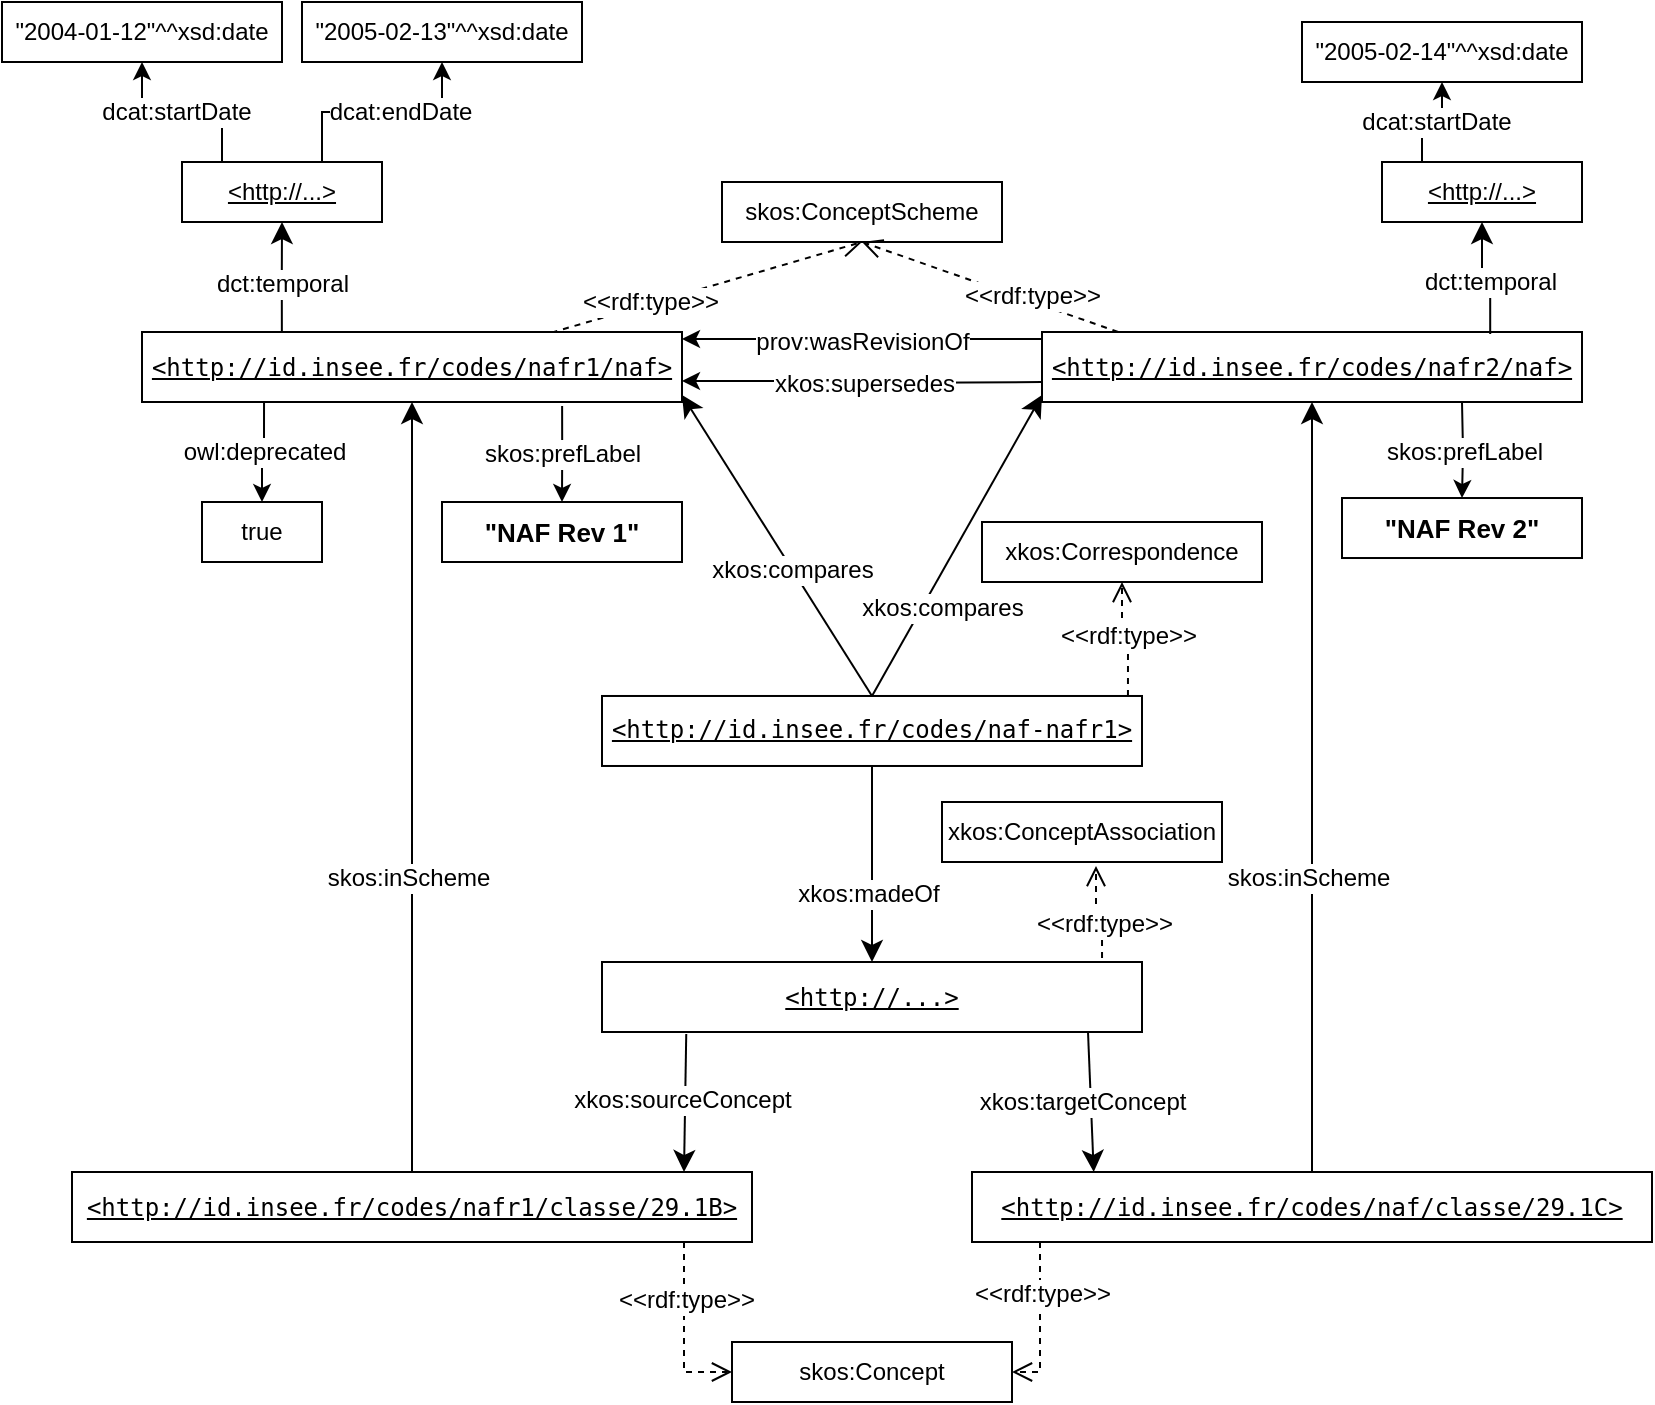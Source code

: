 <mxfile version="15.4.3" type="device" pages="2"><diagram id="9ppDih5YOD3AmxmbfwJo" name="Diagram V2"><mxGraphModel dx="1282" dy="793" grid="1" gridSize="10" guides="1" tooltips="1" connect="1" arrows="1" fold="1" page="1" pageScale="1" pageWidth="827" pageHeight="1169" math="0" shadow="0"><root><mxCell id="lcjq12P4D_69llkglYpq-0"/><mxCell id="lcjq12P4D_69llkglYpq-1" parent="lcjq12P4D_69llkglYpq-0"/><mxCell id="OuQdZZEHFQQSed1AEhN--0" value="" style="endArrow=open;html=1;fontColor=#000099;endFill=0;dashed=1;entryX=0.5;entryY=1;entryDx=0;entryDy=0;endSize=8;exitX=0.737;exitY=0.057;exitDx=0;exitDy=0;rounded=0;exitPerimeter=0;" edge="1" source="OuQdZZEHFQQSed1AEhN--3" target="OuQdZZEHFQQSed1AEhN--2" parent="lcjq12P4D_69llkglYpq-1"><mxGeometry width="50" height="50" relative="1" as="geometry"><mxPoint x="140" y="230" as="sourcePoint"/><mxPoint x="13.0" y="160" as="targetPoint"/></mxGeometry></mxCell><mxCell id="OuQdZZEHFQQSed1AEhN--1" value="&amp;lt;&amp;lt;rdf:type&amp;gt;&amp;gt;" style="text;html=1;align=center;verticalAlign=middle;resizable=0;points=[];fontColor=#000000;labelBackgroundColor=#ffffff;" vertex="1" connectable="0" parent="OuQdZZEHFQQSed1AEhN--0"><mxGeometry x="-0.328" relative="1" as="geometry"><mxPoint x="1" y="-1" as="offset"/></mxGeometry></mxCell><mxCell id="OuQdZZEHFQQSed1AEhN--2" value="skos:ConceptScheme" style="rounded=0;whiteSpace=wrap;html=1;snapToPoint=1;points=[[0.1,0],[0.2,0],[0.3,0],[0.4,0],[0.5,0],[0.6,0],[0.7,0],[0.8,0],[0.9,0],[0,0.1],[0,0.3],[0,0.5],[0,0.7],[0,0.9],[0.1,1],[0.2,1],[0.3,1],[0.4,1],[0.5,1],[0.6,1],[0.7,1],[0.8,1],[0.9,1],[1,0.1],[1,0.3],[1,0.5],[1,0.7],[1,0.9]];" vertex="1" parent="lcjq12P4D_69llkglYpq-1"><mxGeometry x="380" y="150" width="140" height="30" as="geometry"/></mxCell><mxCell id="OuQdZZEHFQQSed1AEhN--3" value="&lt;pre class=&quot;nohighlight&quot;&gt;&lt;u&gt;&amp;lt;http://id.insee.fr/codes/nafr1/naf&amp;gt;&lt;/u&gt;&lt;/pre&gt;" style="rounded=0;whiteSpace=wrap;html=1;snapToPoint=1;points=[[0.1,0],[0.2,0],[0.3,0],[0.4,0],[0.5,0],[0.6,0],[0.7,0],[0.8,0],[0.9,0],[0,0.1],[0,0.3],[0,0.5],[0,0.7],[0,0.9],[0.1,1],[0.2,1],[0.3,1],[0.4,1],[0.5,1],[0.6,1],[0.7,1],[0.8,1],[0.9,1],[1,0.1],[1,0.3],[1,0.5],[1,0.7],[1,0.9]];" vertex="1" parent="lcjq12P4D_69llkglYpq-1"><mxGeometry x="90" y="225" width="270" height="35" as="geometry"/></mxCell><mxCell id="OuQdZZEHFQQSed1AEhN--15" value="" style="endArrow=open;html=1;fontColor=#000099;endFill=0;dashed=1;entryX=0.5;entryY=1;entryDx=0;entryDy=0;endSize=8;exitX=0.141;exitY=0;exitDx=0;exitDy=0;rounded=0;exitPerimeter=0;" edge="1" parent="lcjq12P4D_69llkglYpq-1" source="OuQdZZEHFQQSed1AEhN--18" target="OuQdZZEHFQQSed1AEhN--2"><mxGeometry width="50" height="50" relative="1" as="geometry"><mxPoint x="590" y="230" as="sourcePoint"/><mxPoint x="463.0" y="160" as="targetPoint"/></mxGeometry></mxCell><mxCell id="OuQdZZEHFQQSed1AEhN--16" value="&amp;lt;&amp;lt;rdf:type&amp;gt;&amp;gt;" style="text;html=1;align=center;verticalAlign=middle;resizable=0;points=[];fontColor=#000000;labelBackgroundColor=#ffffff;" vertex="1" connectable="0" parent="OuQdZZEHFQQSed1AEhN--15"><mxGeometry x="-0.328" relative="1" as="geometry"><mxPoint y="-3" as="offset"/></mxGeometry></mxCell><mxCell id="OuQdZZEHFQQSed1AEhN--19" style="edgeStyle=orthogonalEdgeStyle;rounded=0;orthogonalLoop=1;jettySize=auto;html=1;exitX=0;exitY=0.1;exitDx=0;exitDy=0;entryX=1;entryY=0.1;entryDx=0;entryDy=0;" edge="1" parent="lcjq12P4D_69llkglYpq-1" source="OuQdZZEHFQQSed1AEhN--18" target="OuQdZZEHFQQSed1AEhN--3"><mxGeometry relative="1" as="geometry"/></mxCell><mxCell id="yx_qY9X_HHnGIZW6z2Pu-0" value="prov:wasRevisionOf" style="edgeLabel;html=1;align=center;verticalAlign=middle;resizable=0;points=[];fontSize=12;" vertex="1" connectable="0" parent="OuQdZZEHFQQSed1AEhN--19"><mxGeometry x="0.267" y="4" relative="1" as="geometry"><mxPoint x="24" y="-3" as="offset"/></mxGeometry></mxCell><mxCell id="OuQdZZEHFQQSed1AEhN--18" value="&lt;pre class=&quot;nohighlight&quot;&gt;&lt;u&gt;&amp;lt;http://id.insee.fr/codes/nafr2/naf&amp;gt;&lt;/u&gt;&lt;/pre&gt;" style="rounded=0;whiteSpace=wrap;html=1;snapToPoint=1;points=[[0.1,0],[0.2,0],[0.3,0],[0.4,0],[0.5,0],[0.6,0],[0.7,0],[0.8,0],[0.9,0],[0,0.1],[0,0.3],[0,0.5],[0,0.7],[0,0.9],[0.1,1],[0.2,1],[0.3,1],[0.4,1],[0.5,1],[0.6,1],[0.7,1],[0.8,1],[0.9,1],[1,0.1],[1,0.3],[1,0.5],[1,0.7],[1,0.9]];" vertex="1" parent="lcjq12P4D_69llkglYpq-1"><mxGeometry x="540" y="225" width="270" height="35" as="geometry"/></mxCell><mxCell id="yx_qY9X_HHnGIZW6z2Pu-5" style="edgeStyle=orthogonalEdgeStyle;rounded=0;orthogonalLoop=1;jettySize=auto;html=1;entryX=1;entryY=0.7;entryDx=0;entryDy=0;" edge="1" parent="lcjq12P4D_69llkglYpq-1" target="OuQdZZEHFQQSed1AEhN--3"><mxGeometry relative="1" as="geometry"><mxPoint x="540" y="250" as="sourcePoint"/><mxPoint x="370" y="238.5" as="targetPoint"/></mxGeometry></mxCell><mxCell id="yx_qY9X_HHnGIZW6z2Pu-6" value="xkos:supersedes" style="edgeLabel;html=1;align=center;verticalAlign=middle;resizable=0;points=[];fontSize=12;" vertex="1" connectable="0" parent="yx_qY9X_HHnGIZW6z2Pu-5"><mxGeometry x="0.267" y="4" relative="1" as="geometry"><mxPoint x="24" y="-3" as="offset"/></mxGeometry></mxCell><mxCell id="7JEKa1wvSDgmxQDSXvCo-0" value="true" style="rounded=0;whiteSpace=wrap;html=1;snapToPoint=1;fontSize=12;" vertex="1" parent="lcjq12P4D_69llkglYpq-1"><mxGeometry x="120" y="310" width="60" height="30" as="geometry"/></mxCell><mxCell id="7JEKa1wvSDgmxQDSXvCo-1" value="owl:deprecated" style="edgeStyle=orthogonalEdgeStyle;rounded=0;orthogonalLoop=1;jettySize=auto;html=1;fontSize=12;exitX=0.226;exitY=1;exitDx=0;exitDy=0;exitPerimeter=0;" edge="1" source="OuQdZZEHFQQSed1AEhN--3" target="7JEKa1wvSDgmxQDSXvCo-0" parent="lcjq12P4D_69llkglYpq-1"><mxGeometry relative="1" as="geometry"><mxPoint x="150" y="260" as="sourcePoint"/></mxGeometry></mxCell><mxCell id="ISzdMpIGYW4XXX3_IUKI-1" value="&lt;u&gt;&amp;lt;http://...&amp;gt;&lt;/u&gt;" style="rounded=0;whiteSpace=wrap;html=1;snapToPoint=1;points=[[0.1,0],[0.2,0],[0.3,0],[0.4,0],[0.5,0],[0.6,0],[0.7,0],[0.8,0],[0.9,0],[0,0.1],[0,0.3],[0,0.5],[0,0.7],[0,0.9],[0.1,1],[0.2,1],[0.3,1],[0.4,1],[0.5,1],[0.6,1],[0.7,1],[0.8,1],[0.9,1],[1,0.1],[1,0.3],[1,0.5],[1,0.7],[1,0.9]];fontSize=12;" vertex="1" parent="lcjq12P4D_69llkglYpq-1"><mxGeometry x="110" y="140" width="100" height="30" as="geometry"/></mxCell><mxCell id="ISzdMpIGYW4XXX3_IUKI-2" value="" style="endArrow=classic;html=1;entryX=0.5;entryY=1;entryDx=0;entryDy=0;endSize=8;rounded=0;fontSize=12;edgeStyle=orthogonalEdgeStyle;exitX=0.259;exitY=0;exitDx=0;exitDy=0;exitPerimeter=0;" edge="1" source="OuQdZZEHFQQSed1AEhN--3" target="ISzdMpIGYW4XXX3_IUKI-1" parent="lcjq12P4D_69llkglYpq-1"><mxGeometry width="50" height="50" relative="1" as="geometry"><mxPoint x="160" y="230" as="sourcePoint"/><mxPoint x="480" y="445" as="targetPoint"/></mxGeometry></mxCell><mxCell id="ISzdMpIGYW4XXX3_IUKI-3" value="dct:temporal" style="text;html=1;align=center;verticalAlign=middle;resizable=0;points=[];labelBackgroundColor=#ffffff;fontSize=12;" vertex="1" connectable="0" parent="ISzdMpIGYW4XXX3_IUKI-2"><mxGeometry x="-0.127" relative="1" as="geometry"><mxPoint as="offset"/></mxGeometry></mxCell><mxCell id="ISzdMpIGYW4XXX3_IUKI-6" value="&quot;2004-01-12&quot;^^xsd:date" style="rounded=0;whiteSpace=wrap;html=1;snapToPoint=1;fontSize=12;" vertex="1" parent="lcjq12P4D_69llkglYpq-1"><mxGeometry x="20" y="60" width="140" height="30" as="geometry"/></mxCell><mxCell id="ISzdMpIGYW4XXX3_IUKI-7" value="dcat:startDate" style="edgeStyle=orthogonalEdgeStyle;rounded=0;orthogonalLoop=1;jettySize=auto;html=1;exitX=0.2;exitY=0;exitDx=0;exitDy=0;fontSize=12;" edge="1" source="ISzdMpIGYW4XXX3_IUKI-1" target="ISzdMpIGYW4XXX3_IUKI-6" parent="lcjq12P4D_69llkglYpq-1"><mxGeometry x="0.064" relative="1" as="geometry"><mxPoint as="offset"/></mxGeometry></mxCell><mxCell id="YfpkQbYx1Hv9M5nSTWcQ-0" value="dcat:endDate" style="edgeStyle=orthogonalEdgeStyle;rounded=0;orthogonalLoop=1;jettySize=auto;html=1;exitX=0.7;exitY=0;exitDx=0;exitDy=0;fontSize=12;entryX=0.5;entryY=1;entryDx=0;entryDy=0;" edge="1" parent="lcjq12P4D_69llkglYpq-1" source="ISzdMpIGYW4XXX3_IUKI-1" target="YfpkQbYx1Hv9M5nSTWcQ-1"><mxGeometry x="0.167" relative="1" as="geometry"><mxPoint x="140" y="150" as="sourcePoint"/><mxPoint x="260" y="90" as="targetPoint"/><mxPoint as="offset"/></mxGeometry></mxCell><mxCell id="YfpkQbYx1Hv9M5nSTWcQ-1" value="&quot;2005-02-13&quot;^^xsd:date" style="rounded=0;whiteSpace=wrap;html=1;snapToPoint=1;fontSize=12;" vertex="1" parent="lcjq12P4D_69llkglYpq-1"><mxGeometry x="170" y="60" width="140" height="30" as="geometry"/></mxCell><mxCell id="vST9lmtxhEGWdHNGVFOp-0" value="" style="endArrow=classic;html=1;endSize=8;rounded=0;fontSize=12;edgeStyle=orthogonalEdgeStyle;exitX=0.83;exitY=0.029;exitDx=0;exitDy=0;entryX=0.5;entryY=1;entryDx=0;entryDy=0;exitPerimeter=0;" edge="1" parent="lcjq12P4D_69llkglYpq-1" source="OuQdZZEHFQQSed1AEhN--18" target="vST9lmtxhEGWdHNGVFOp-2"><mxGeometry width="50" height="50" relative="1" as="geometry"><mxPoint x="169.93" y="235" as="sourcePoint"/><mxPoint x="621" y="90" as="targetPoint"/></mxGeometry></mxCell><mxCell id="vST9lmtxhEGWdHNGVFOp-1" value="dct:temporal" style="text;html=1;align=center;verticalAlign=middle;resizable=0;points=[];labelBackgroundColor=#ffffff;fontSize=12;" vertex="1" connectable="0" parent="vST9lmtxhEGWdHNGVFOp-0"><mxGeometry x="-0.127" relative="1" as="geometry"><mxPoint as="offset"/></mxGeometry></mxCell><mxCell id="vST9lmtxhEGWdHNGVFOp-2" value="&lt;u&gt;&amp;lt;http://...&amp;gt;&lt;/u&gt;" style="rounded=0;whiteSpace=wrap;html=1;snapToPoint=1;points=[[0.1,0],[0.2,0],[0.3,0],[0.4,0],[0.5,0],[0.6,0],[0.7,0],[0.8,0],[0.9,0],[0,0.1],[0,0.3],[0,0.5],[0,0.7],[0,0.9],[0.1,1],[0.2,1],[0.3,1],[0.4,1],[0.5,1],[0.6,1],[0.7,1],[0.8,1],[0.9,1],[1,0.1],[1,0.3],[1,0.5],[1,0.7],[1,0.9]];fontSize=12;" vertex="1" parent="lcjq12P4D_69llkglYpq-1"><mxGeometry x="710" y="140" width="100" height="30" as="geometry"/></mxCell><mxCell id="vST9lmtxhEGWdHNGVFOp-4" value="&quot;2005-02-14&quot;^^xsd:date" style="rounded=0;whiteSpace=wrap;html=1;snapToPoint=1;fontSize=12;" vertex="1" parent="lcjq12P4D_69llkglYpq-1"><mxGeometry x="670" y="70" width="140" height="30" as="geometry"/></mxCell><mxCell id="vST9lmtxhEGWdHNGVFOp-5" value="dcat:startDate" style="edgeStyle=orthogonalEdgeStyle;rounded=0;orthogonalLoop=1;jettySize=auto;html=1;exitX=0.2;exitY=0;exitDx=0;exitDy=0;fontSize=12;" edge="1" parent="lcjq12P4D_69llkglYpq-1" target="vST9lmtxhEGWdHNGVFOp-4" source="vST9lmtxhEGWdHNGVFOp-2"><mxGeometry x="0.064" relative="1" as="geometry"><mxPoint x="590" y="110" as="sourcePoint"/><mxPoint as="offset"/></mxGeometry></mxCell><mxCell id="vST9lmtxhEGWdHNGVFOp-6" value="&lt;font style=&quot;font-size: 13px&quot;&gt;&lt;b&gt;&quot;NAF Rev 1&quot;&lt;/b&gt;&lt;/font&gt;" style="rounded=0;whiteSpace=wrap;html=1;snapToPoint=1;fontSize=12;" vertex="1" parent="lcjq12P4D_69llkglYpq-1"><mxGeometry x="240" y="310" width="120" height="30" as="geometry"/></mxCell><mxCell id="vST9lmtxhEGWdHNGVFOp-7" value="skos:prefLabel" style="edgeStyle=orthogonalEdgeStyle;rounded=0;orthogonalLoop=1;jettySize=auto;html=1;fontSize=12;exitX=0.778;exitY=1.057;exitDx=0;exitDy=0;exitPerimeter=0;" edge="1" parent="lcjq12P4D_69llkglYpq-1" target="vST9lmtxhEGWdHNGVFOp-6" source="OuQdZZEHFQQSed1AEhN--3"><mxGeometry relative="1" as="geometry"><mxPoint x="300" y="260" as="sourcePoint"/></mxGeometry></mxCell><mxCell id="vST9lmtxhEGWdHNGVFOp-8" value="&lt;font style=&quot;font-size: 13px&quot;&gt;&lt;b&gt;&quot;NAF Rev 2&quot;&lt;/b&gt;&lt;/font&gt;" style="rounded=0;whiteSpace=wrap;html=1;snapToPoint=1;fontSize=12;" vertex="1" parent="lcjq12P4D_69llkglYpq-1"><mxGeometry x="690" y="308.01" width="120" height="30" as="geometry"/></mxCell><mxCell id="vST9lmtxhEGWdHNGVFOp-9" value="skos:prefLabel" style="edgeStyle=orthogonalEdgeStyle;rounded=0;orthogonalLoop=1;jettySize=auto;html=1;fontSize=12;" edge="1" parent="lcjq12P4D_69llkglYpq-1" target="vST9lmtxhEGWdHNGVFOp-8"><mxGeometry relative="1" as="geometry"><mxPoint x="750" y="260" as="sourcePoint"/></mxGeometry></mxCell><mxCell id="NIlG323Xyj8o4IyE_6QM-0" value="&lt;pre class=&quot;nohighlight&quot;&gt;&lt;u&gt;&amp;lt;http://id.insee.fr/codes/naf-nafr1&amp;gt;&lt;/u&gt;&lt;/pre&gt;" style="rounded=0;whiteSpace=wrap;html=1;snapToPoint=1;points=[[0.1,0],[0.2,0],[0.3,0],[0.4,0],[0.5,0],[0.6,0],[0.7,0],[0.8,0],[0.9,0],[0,0.1],[0,0.3],[0,0.5],[0,0.7],[0,0.9],[0.1,1],[0.2,1],[0.3,1],[0.4,1],[0.5,1],[0.6,1],[0.7,1],[0.8,1],[0.9,1],[1,0.1],[1,0.3],[1,0.5],[1,0.7],[1,0.9]];" vertex="1" parent="lcjq12P4D_69llkglYpq-1"><mxGeometry x="320" y="406.99" width="270" height="35" as="geometry"/></mxCell><mxCell id="9NP3h25YaKEncPSyTTvU-2" value="" style="endArrow=classic;html=1;exitX=0.5;exitY=0;exitDx=0;exitDy=0;entryX=1;entryY=0.9;entryDx=0;entryDy=0;endSize=8;rounded=0;fontSize=12;" edge="1" source="NIlG323Xyj8o4IyE_6QM-0" target="OuQdZZEHFQQSed1AEhN--3" parent="lcjq12P4D_69llkglYpq-1"><mxGeometry width="50" height="50" relative="1" as="geometry"><mxPoint x="323.0" y="615" as="sourcePoint"/><mxPoint x="520" y="615" as="targetPoint"/></mxGeometry></mxCell><mxCell id="9NP3h25YaKEncPSyTTvU-3" value="xkos:compares" style="text;html=1;align=center;verticalAlign=middle;resizable=0;points=[];labelBackgroundColor=#ffffff;fontSize=12;" vertex="1" connectable="0" parent="9NP3h25YaKEncPSyTTvU-2"><mxGeometry x="-0.127" relative="1" as="geometry"><mxPoint x="1" y="2" as="offset"/></mxGeometry></mxCell><mxCell id="9NP3h25YaKEncPSyTTvU-4" value="" style="endArrow=classic;html=1;exitX=0.5;exitY=0;exitDx=0;exitDy=0;entryX=0;entryY=0.9;entryDx=0;entryDy=0;endSize=8;rounded=0;fontSize=12;" edge="1" parent="lcjq12P4D_69llkglYpq-1" source="NIlG323Xyj8o4IyE_6QM-0" target="OuQdZZEHFQQSed1AEhN--18"><mxGeometry width="50" height="50" relative="1" as="geometry"><mxPoint x="465" y="430" as="sourcePoint"/><mxPoint x="370" y="266.5" as="targetPoint"/></mxGeometry></mxCell><mxCell id="9NP3h25YaKEncPSyTTvU-5" value="xkos:compares" style="text;html=1;align=center;verticalAlign=middle;resizable=0;points=[];labelBackgroundColor=#ffffff;fontSize=12;" vertex="1" connectable="0" parent="9NP3h25YaKEncPSyTTvU-4"><mxGeometry x="-0.127" relative="1" as="geometry"><mxPoint x="-2" y="21" as="offset"/></mxGeometry></mxCell><mxCell id="9NP3h25YaKEncPSyTTvU-6" value="&lt;pre class=&quot;nohighlight&quot;&gt;&lt;u&gt;&amp;lt;http://id.insee.fr/codes/nafr1/classe/29.1B&amp;gt;&lt;/u&gt;&lt;/pre&gt;" style="rounded=0;whiteSpace=wrap;html=1;snapToPoint=1;points=[[0.1,0],[0.2,0],[0.3,0],[0.4,0],[0.5,0],[0.6,0],[0.7,0],[0.8,0],[0.9,0],[0,0.1],[0,0.3],[0,0.5],[0,0.7],[0,0.9],[0.1,1],[0.2,1],[0.3,1],[0.4,1],[0.5,1],[0.6,1],[0.7,1],[0.8,1],[0.9,1],[1,0.1],[1,0.3],[1,0.5],[1,0.7],[1,0.9]];" vertex="1" parent="lcjq12P4D_69llkglYpq-1"><mxGeometry x="55" y="645" width="340" height="35" as="geometry"/></mxCell><mxCell id="9NP3h25YaKEncPSyTTvU-7" value="&lt;pre class=&quot;nohighlight&quot;&gt;&lt;u&gt;&amp;lt;http://id.insee.fr/codes/naf/classe/29.1C&amp;gt;&lt;/u&gt;&lt;/pre&gt;" style="rounded=0;whiteSpace=wrap;html=1;snapToPoint=1;points=[[0.1,0],[0.2,0],[0.3,0],[0.4,0],[0.5,0],[0.6,0],[0.7,0],[0.8,0],[0.9,0],[0,0.1],[0,0.3],[0,0.5],[0,0.7],[0,0.9],[0.1,1],[0.2,1],[0.3,1],[0.4,1],[0.5,1],[0.6,1],[0.7,1],[0.8,1],[0.9,1],[1,0.1],[1,0.3],[1,0.5],[1,0.7],[1,0.9]];" vertex="1" parent="lcjq12P4D_69llkglYpq-1"><mxGeometry x="505" y="645" width="340" height="35" as="geometry"/></mxCell><mxCell id="9NP3h25YaKEncPSyTTvU-8" value="" style="endArrow=classic;html=1;exitX=0.5;exitY=0;exitDx=0;exitDy=0;entryX=0.5;entryY=1;entryDx=0;entryDy=0;endSize=8;rounded=0;fontSize=12;" edge="1" parent="lcjq12P4D_69llkglYpq-1" source="9NP3h25YaKEncPSyTTvU-6" target="OuQdZZEHFQQSed1AEhN--3"><mxGeometry width="50" height="50" relative="1" as="geometry"><mxPoint x="465" y="430" as="sourcePoint"/><mxPoint x="550" y="266.5" as="targetPoint"/></mxGeometry></mxCell><mxCell id="9NP3h25YaKEncPSyTTvU-9" value="skos:inScheme" style="text;html=1;align=center;verticalAlign=middle;resizable=0;points=[];labelBackgroundColor=#ffffff;fontSize=12;" vertex="1" connectable="0" parent="9NP3h25YaKEncPSyTTvU-8"><mxGeometry x="-0.127" relative="1" as="geometry"><mxPoint x="-2" y="21" as="offset"/></mxGeometry></mxCell><mxCell id="9NP3h25YaKEncPSyTTvU-10" value="" style="endArrow=classic;html=1;exitX=0.5;exitY=0;exitDx=0;exitDy=0;endSize=8;rounded=0;fontSize=12;" edge="1" parent="lcjq12P4D_69llkglYpq-1" source="9NP3h25YaKEncPSyTTvU-7" target="OuQdZZEHFQQSed1AEhN--18"><mxGeometry width="50" height="50" relative="1" as="geometry"><mxPoint x="235" y="590" as="sourcePoint"/><mxPoint x="235" y="270" as="targetPoint"/></mxGeometry></mxCell><mxCell id="9NP3h25YaKEncPSyTTvU-11" value="skos:inScheme" style="text;html=1;align=center;verticalAlign=middle;resizable=0;points=[];labelBackgroundColor=#ffffff;fontSize=12;" vertex="1" connectable="0" parent="9NP3h25YaKEncPSyTTvU-10"><mxGeometry x="-0.127" relative="1" as="geometry"><mxPoint x="-2" y="21" as="offset"/></mxGeometry></mxCell><mxCell id="9NP3h25YaKEncPSyTTvU-12" value="&lt;pre class=&quot;nohighlight&quot;&gt;&lt;u&gt;&amp;lt;http://...&amp;gt;&lt;/u&gt;&lt;/pre&gt;" style="rounded=0;whiteSpace=wrap;html=1;snapToPoint=1;points=[[0.1,0],[0.2,0],[0.3,0],[0.4,0],[0.5,0],[0.6,0],[0.7,0],[0.8,0],[0.9,0],[0,0.1],[0,0.3],[0,0.5],[0,0.7],[0,0.9],[0.1,1],[0.2,1],[0.3,1],[0.4,1],[0.5,1],[0.6,1],[0.7,1],[0.8,1],[0.9,1],[1,0.1],[1,0.3],[1,0.5],[1,0.7],[1,0.9]];" vertex="1" parent="lcjq12P4D_69llkglYpq-1"><mxGeometry x="320" y="540" width="270" height="35" as="geometry"/></mxCell><mxCell id="9NP3h25YaKEncPSyTTvU-13" value="" style="endArrow=open;html=1;fontColor=#000099;endFill=0;dashed=1;entryX=0.5;entryY=1;entryDx=0;entryDy=0;endSize=8;rounded=0;edgeStyle=orthogonalEdgeStyle;exitX=0.974;exitY=0;exitDx=0;exitDy=0;exitPerimeter=0;" edge="1" parent="lcjq12P4D_69llkglYpq-1" target="9NP3h25YaKEncPSyTTvU-15" source="NIlG323Xyj8o4IyE_6QM-0"><mxGeometry width="50" height="50" relative="1" as="geometry"><mxPoint x="580" y="420" as="sourcePoint"/><mxPoint x="303.0" y="353.01" as="targetPoint"/></mxGeometry></mxCell><mxCell id="9NP3h25YaKEncPSyTTvU-14" value="&amp;lt;&amp;lt;rdf:type&amp;gt;&amp;gt;" style="text;html=1;align=center;verticalAlign=middle;resizable=0;points=[];fontColor=#000000;labelBackgroundColor=#ffffff;" vertex="1" connectable="0" parent="9NP3h25YaKEncPSyTTvU-13"><mxGeometry x="-0.328" relative="1" as="geometry"><mxPoint y="-10" as="offset"/></mxGeometry></mxCell><mxCell id="9NP3h25YaKEncPSyTTvU-15" value="xkos:Correspondence" style="rounded=0;whiteSpace=wrap;html=1;snapToPoint=1;points=[[0.1,0],[0.2,0],[0.3,0],[0.4,0],[0.5,0],[0.6,0],[0.7,0],[0.8,0],[0.9,0],[0,0.1],[0,0.3],[0,0.5],[0,0.7],[0,0.9],[0.1,1],[0.2,1],[0.3,1],[0.4,1],[0.5,1],[0.6,1],[0.7,1],[0.8,1],[0.9,1],[1,0.1],[1,0.3],[1,0.5],[1,0.7],[1,0.9]];" vertex="1" parent="lcjq12P4D_69llkglYpq-1"><mxGeometry x="510" y="320" width="140" height="30" as="geometry"/></mxCell><mxCell id="9NP3h25YaKEncPSyTTvU-16" value="xkos:ConceptAssociation" style="rounded=0;whiteSpace=wrap;html=1;snapToPoint=1;points=[[0.1,0],[0.2,0],[0.3,0],[0.4,0],[0.5,0],[0.6,0],[0.7,0],[0.8,0],[0.9,0],[0,0.1],[0,0.3],[0,0.5],[0,0.7],[0,0.9],[0.1,1],[0.2,1],[0.3,1],[0.4,1],[0.5,1],[0.6,1],[0.7,1],[0.8,1],[0.9,1],[1,0.1],[1,0.3],[1,0.5],[1,0.7],[1,0.9]];" vertex="1" parent="lcjq12P4D_69llkglYpq-1"><mxGeometry x="490" y="460" width="140" height="30" as="geometry"/></mxCell><mxCell id="9NP3h25YaKEncPSyTTvU-17" value="" style="endArrow=open;html=1;fontColor=#000099;endFill=0;dashed=1;entryX=0.55;entryY=1.067;entryDx=0;entryDy=0;endSize=8;rounded=0;edgeStyle=orthogonalEdgeStyle;exitX=0.926;exitY=-0.057;exitDx=0;exitDy=0;exitPerimeter=0;entryPerimeter=0;" edge="1" parent="lcjq12P4D_69llkglYpq-1" source="9NP3h25YaKEncPSyTTvU-12" target="9NP3h25YaKEncPSyTTvU-16"><mxGeometry width="50" height="50" relative="1" as="geometry"><mxPoint x="590" y="430" as="sourcePoint"/><mxPoint x="590" y="383.01" as="targetPoint"/></mxGeometry></mxCell><mxCell id="9NP3h25YaKEncPSyTTvU-18" value="&amp;lt;&amp;lt;rdf:type&amp;gt;&amp;gt;" style="text;html=1;align=center;verticalAlign=middle;resizable=0;points=[];fontColor=#000000;labelBackgroundColor=#ffffff;" vertex="1" connectable="0" parent="9NP3h25YaKEncPSyTTvU-17"><mxGeometry x="-0.328" relative="1" as="geometry"><mxPoint x="1" y="-1" as="offset"/></mxGeometry></mxCell><mxCell id="9NP3h25YaKEncPSyTTvU-19" value="" style="endArrow=classic;html=1;exitX=0.5;exitY=1;exitDx=0;exitDy=0;entryX=0.5;entryY=0;entryDx=0;entryDy=0;endSize=8;rounded=0;fontSize=12;" edge="1" parent="lcjq12P4D_69llkglYpq-1" source="NIlG323Xyj8o4IyE_6QM-0" target="9NP3h25YaKEncPSyTTvU-12"><mxGeometry width="50" height="50" relative="1" as="geometry"><mxPoint x="465" y="416.99" as="sourcePoint"/><mxPoint x="550" y="266.5" as="targetPoint"/></mxGeometry></mxCell><mxCell id="9NP3h25YaKEncPSyTTvU-20" value="xkos:madeOf" style="text;html=1;align=center;verticalAlign=middle;resizable=0;points=[];labelBackgroundColor=#ffffff;fontSize=12;" vertex="1" connectable="0" parent="9NP3h25YaKEncPSyTTvU-19"><mxGeometry x="-0.127" relative="1" as="geometry"><mxPoint x="-2" y="21" as="offset"/></mxGeometry></mxCell><mxCell id="9NP3h25YaKEncPSyTTvU-21" value="" style="endArrow=classic;html=1;exitX=0.156;exitY=1.029;exitDx=0;exitDy=0;entryX=0.9;entryY=0;entryDx=0;entryDy=0;endSize=8;rounded=0;fontSize=12;exitPerimeter=0;" edge="1" parent="lcjq12P4D_69llkglYpq-1" source="9NP3h25YaKEncPSyTTvU-12" target="9NP3h25YaKEncPSyTTvU-6"><mxGeometry width="50" height="50" relative="1" as="geometry"><mxPoint x="465" y="451.99" as="sourcePoint"/><mxPoint x="465" y="550" as="targetPoint"/></mxGeometry></mxCell><mxCell id="9NP3h25YaKEncPSyTTvU-22" value="xkos:sourceConcept" style="text;html=1;align=center;verticalAlign=middle;resizable=0;points=[];labelBackgroundColor=#ffffff;fontSize=12;" vertex="1" connectable="0" parent="9NP3h25YaKEncPSyTTvU-21"><mxGeometry x="-0.127" relative="1" as="geometry"><mxPoint x="-2" y="3" as="offset"/></mxGeometry></mxCell><mxCell id="9NP3h25YaKEncPSyTTvU-23" value="" style="endArrow=classic;html=1;entryX=0.179;entryY=0;entryDx=0;entryDy=0;endSize=8;rounded=0;fontSize=12;entryPerimeter=0;exitX=0.9;exitY=1;exitDx=0;exitDy=0;" edge="1" parent="lcjq12P4D_69llkglYpq-1" source="9NP3h25YaKEncPSyTTvU-12" target="9NP3h25YaKEncPSyTTvU-7"><mxGeometry width="50" height="50" relative="1" as="geometry"><mxPoint x="566" y="580" as="sourcePoint"/><mxPoint x="405" y="658.5" as="targetPoint"/></mxGeometry></mxCell><mxCell id="9NP3h25YaKEncPSyTTvU-24" value="xkos:targetConcept" style="text;html=1;align=center;verticalAlign=middle;resizable=0;points=[];labelBackgroundColor=#ffffff;fontSize=12;" vertex="1" connectable="0" parent="9NP3h25YaKEncPSyTTvU-23"><mxGeometry x="-0.127" relative="1" as="geometry"><mxPoint x="-4" y="4" as="offset"/></mxGeometry></mxCell><mxCell id="9NP3h25YaKEncPSyTTvU-25" value="skos:Concept" style="rounded=0;whiteSpace=wrap;html=1;snapToPoint=1;points=[[0.1,0],[0.2,0],[0.3,0],[0.4,0],[0.5,0],[0.6,0],[0.7,0],[0.8,0],[0.9,0],[0,0.1],[0,0.3],[0,0.5],[0,0.7],[0,0.9],[0.1,1],[0.2,1],[0.3,1],[0.4,1],[0.5,1],[0.6,1],[0.7,1],[0.8,1],[0.9,1],[1,0.1],[1,0.3],[1,0.5],[1,0.7],[1,0.9]];" vertex="1" parent="lcjq12P4D_69llkglYpq-1"><mxGeometry x="385" y="730" width="140" height="30" as="geometry"/></mxCell><mxCell id="9NP3h25YaKEncPSyTTvU-26" value="" style="endArrow=open;html=1;fontColor=#000099;endFill=0;dashed=1;entryX=1;entryY=0.5;entryDx=0;entryDy=0;endSize=8;rounded=0;edgeStyle=orthogonalEdgeStyle;exitX=0.1;exitY=1;exitDx=0;exitDy=0;" edge="1" parent="lcjq12P4D_69llkglYpq-1" target="9NP3h25YaKEncPSyTTvU-25" source="9NP3h25YaKEncPSyTTvU-7"><mxGeometry width="50" height="50" relative="1" as="geometry"><mxPoint x="770.02" y="638.005" as="sourcePoint"/><mxPoint x="790" y="483.01" as="targetPoint"/></mxGeometry></mxCell><mxCell id="9NP3h25YaKEncPSyTTvU-27" value="&amp;lt;&amp;lt;rdf:type&amp;gt;&amp;gt;" style="text;html=1;align=center;verticalAlign=middle;resizable=0;points=[];fontColor=#000000;labelBackgroundColor=#ffffff;" vertex="1" connectable="0" parent="9NP3h25YaKEncPSyTTvU-26"><mxGeometry x="-0.328" relative="1" as="geometry"><mxPoint x="1" y="-1" as="offset"/></mxGeometry></mxCell><mxCell id="9NP3h25YaKEncPSyTTvU-28" value="" style="endArrow=open;html=1;fontColor=#000099;endFill=0;dashed=1;entryX=0;entryY=0.5;entryDx=0;entryDy=0;endSize=8;rounded=0;edgeStyle=orthogonalEdgeStyle;exitX=0.9;exitY=1;exitDx=0;exitDy=0;" edge="1" parent="lcjq12P4D_69llkglYpq-1" source="9NP3h25YaKEncPSyTTvU-6" target="9NP3h25YaKEncPSyTTvU-25"><mxGeometry width="50" height="50" relative="1" as="geometry"><mxPoint x="549" y="690" as="sourcePoint"/><mxPoint x="535" y="755" as="targetPoint"/></mxGeometry></mxCell><mxCell id="9NP3h25YaKEncPSyTTvU-29" value="&amp;lt;&amp;lt;rdf:type&amp;gt;&amp;gt;" style="text;html=1;align=center;verticalAlign=middle;resizable=0;points=[];fontColor=#000000;labelBackgroundColor=#ffffff;" vertex="1" connectable="0" parent="9NP3h25YaKEncPSyTTvU-28"><mxGeometry x="-0.328" relative="1" as="geometry"><mxPoint x="1" y="-1" as="offset"/></mxGeometry></mxCell><mxCell id="9NP3h25YaKEncPSyTTvU-30" style="edgeStyle=none;rounded=0;orthogonalLoop=1;jettySize=auto;html=1;entryX=0;entryY=0.5;entryDx=0;entryDy=0;fontSize=12;" edge="1" parent="lcjq12P4D_69llkglYpq-1" source="9NP3h25YaKEncPSyTTvU-25" target="9NP3h25YaKEncPSyTTvU-25"><mxGeometry relative="1" as="geometry"/></mxCell></root></mxGraphModel></diagram><diagram id="s9l3PRfO2SNe8N4DwpmN" name="diagram V1"><mxGraphModel dx="1282" dy="793" grid="1" gridSize="10" guides="1" tooltips="1" connect="1" arrows="1" fold="1" page="1" pageScale="1" pageWidth="827" pageHeight="1169" math="0" shadow="0"><root><mxCell id="0"/><mxCell id="1" parent="0"/><mxCell id="UN3yc_rN2kv_XTggENPB-1" value="&lt;div&gt;skos:ConceptScheme&lt;/div&gt;" style="rounded=0;whiteSpace=wrap;html=1;fillColor=#FFCC99;horizontal=1;" parent="1" vertex="1"><mxGeometry x="220" y="220" width="140" height="40" as="geometry"/></mxCell><mxCell id="UN3yc_rN2kv_XTggENPB-2" value="&lt;div&gt;skos:ConceptScheme&lt;/div&gt;" style="rounded=0;whiteSpace=wrap;html=1;fillColor=#FFCC99;horizontal=1;" parent="1" vertex="1"><mxGeometry x="570" y="220" width="140" height="40" as="geometry"/></mxCell><mxCell id="UN3yc_rN2kv_XTggENPB-3" value="dct:PeriodOfTime" style="rounded=0;whiteSpace=wrap;html=1;fillColor=#FFCC99;horizontal=1;" parent="1" vertex="1"><mxGeometry x="570" y="100" width="140" height="40" as="geometry"/></mxCell><mxCell id="UN3yc_rN2kv_XTggENPB-4" value="" style="endArrow=classic;html=1;entryX=0.5;entryY=1;entryDx=0;entryDy=0;exitX=0.5;exitY=0;exitDx=0;exitDy=0;" parent="1" source="UN3yc_rN2kv_XTggENPB-2" target="UN3yc_rN2kv_XTggENPB-3" edge="1"><mxGeometry width="50" height="50" relative="1" as="geometry"><mxPoint x="390" y="270" as="sourcePoint"/><mxPoint x="440" y="220" as="targetPoint"/><Array as="points"><mxPoint x="640" y="170"/></Array></mxGeometry></mxCell><mxCell id="UN3yc_rN2kv_XTggENPB-5" value="dct:PeriodOfTime" style="rounded=0;whiteSpace=wrap;html=1;fillColor=#FFCC99;horizontal=1;" parent="1" vertex="1"><mxGeometry x="220" y="100" width="140" height="40" as="geometry"/></mxCell><mxCell id="UN3yc_rN2kv_XTggENPB-6" value="" style="endArrow=classic;html=1;entryX=0.5;entryY=1;entryDx=0;entryDy=0;exitX=0.5;exitY=0;exitDx=0;exitDy=0;" parent="1" source="UN3yc_rN2kv_XTggENPB-1" target="UN3yc_rN2kv_XTggENPB-5" edge="1"><mxGeometry width="50" height="50" relative="1" as="geometry"><mxPoint x="260" y="270" as="sourcePoint"/><mxPoint x="310" y="220" as="targetPoint"/></mxGeometry></mxCell><mxCell id="UN3yc_rN2kv_XTggENPB-7" value="dct:temporal" style="text;html=1;strokeColor=none;fillColor=none;align=center;verticalAlign=middle;whiteSpace=wrap;rounded=0;" parent="1" vertex="1"><mxGeometry x="630" y="180" width="90" height="10" as="geometry"/></mxCell><mxCell id="UN3yc_rN2kv_XTggENPB-11" value="&lt;div&gt;owl:deprecated&lt;br&gt;&lt;/div&gt;&lt;div&gt;&lt;br&gt;&lt;/div&gt;" style="text;html=1;strokeColor=none;fillColor=none;align=center;verticalAlign=middle;whiteSpace=wrap;rounded=0;" parent="1" vertex="1"><mxGeometry x="80" y="200" width="90" height="10" as="geometry"/></mxCell><mxCell id="UN3yc_rN2kv_XTggENPB-12" value="" style="endArrow=classic;html=1;exitX=0;exitY=0.75;exitDx=0;exitDy=0;entryX=1;entryY=0.75;entryDx=0;entryDy=0;" parent="1" source="UN3yc_rN2kv_XTggENPB-2" target="UN3yc_rN2kv_XTggENPB-1" edge="1"><mxGeometry width="50" height="50" relative="1" as="geometry"><mxPoint x="390" y="270" as="sourcePoint"/><mxPoint x="440" y="220" as="targetPoint"/></mxGeometry></mxCell><mxCell id="UN3yc_rN2kv_XTggENPB-13" value="xkos:supersedes" style="text;html=1;strokeColor=none;fillColor=none;align=center;verticalAlign=middle;whiteSpace=wrap;rounded=0;" parent="1" vertex="1"><mxGeometry x="450" y="250" width="40" height="20" as="geometry"/></mxCell><mxCell id="UN3yc_rN2kv_XTggENPB-14" value="" style="endArrow=classic;html=1;exitX=0;exitY=0.25;exitDx=0;exitDy=0;entryX=1;entryY=0.25;entryDx=0;entryDy=0;" parent="1" source="UN3yc_rN2kv_XTggENPB-2" target="UN3yc_rN2kv_XTggENPB-1" edge="1"><mxGeometry width="50" height="50" relative="1" as="geometry"><mxPoint x="390" y="270" as="sourcePoint"/><mxPoint x="440" y="220" as="targetPoint"/></mxGeometry></mxCell><mxCell id="UN3yc_rN2kv_XTggENPB-16" value="prov:wasRevisionOf" style="text;html=1;strokeColor=none;fillColor=none;align=center;verticalAlign=middle;whiteSpace=wrap;rounded=0;" parent="1" vertex="1"><mxGeometry x="450" y="210" width="40" height="20" as="geometry"/></mxCell><mxCell id="UN3yc_rN2kv_XTggENPB-18" value="NAFrev1" style="rounded=0;whiteSpace=wrap;html=1;fillColor=#FFCC99;horizontal=1;" parent="1" vertex="1"><mxGeometry x="190" y="340" width="140" height="40" as="geometry"/></mxCell><mxCell id="UN3yc_rN2kv_XTggENPB-19" value="&lt;div&gt;NAFrev2&lt;/div&gt;" style="rounded=0;whiteSpace=wrap;html=1;fillColor=#FFCC99;horizontal=1;" parent="1" vertex="1"><mxGeometry x="590" y="340" width="140" height="40" as="geometry"/></mxCell><mxCell id="UN3yc_rN2kv_XTggENPB-20" value="" style="endArrow=classic;html=1;exitX=0.5;exitY=1;exitDx=0;exitDy=0;" parent="1" source="UN3yc_rN2kv_XTggENPB-1" target="UN3yc_rN2kv_XTggENPB-18" edge="1"><mxGeometry width="50" height="50" relative="1" as="geometry"><mxPoint x="350" y="340" as="sourcePoint"/><mxPoint x="400" y="290" as="targetPoint"/></mxGeometry></mxCell><mxCell id="UN3yc_rN2kv_XTggENPB-22" value="" style="endArrow=classic;html=1;exitX=0.5;exitY=1;exitDx=0;exitDy=0;entryX=0.557;entryY=0.025;entryDx=0;entryDy=0;entryPerimeter=0;" parent="1" source="UN3yc_rN2kv_XTggENPB-2" target="UN3yc_rN2kv_XTggENPB-19" edge="1"><mxGeometry width="50" height="50" relative="1" as="geometry"><mxPoint x="634" y="260" as="sourcePoint"/><mxPoint x="610" y="342" as="targetPoint"/></mxGeometry></mxCell><mxCell id="UN3yc_rN2kv_XTggENPB-23" value="skos:prefLabel" style="text;html=1;strokeColor=none;fillColor=none;align=center;verticalAlign=middle;whiteSpace=wrap;rounded=0;" parent="1" vertex="1"><mxGeometry x="220" y="300" width="90" height="10" as="geometry"/></mxCell><mxCell id="UN3yc_rN2kv_XTggENPB-24" value="skos:prefLabel" style="text;html=1;strokeColor=none;fillColor=none;align=center;verticalAlign=middle;whiteSpace=wrap;rounded=0;" parent="1" vertex="1"><mxGeometry x="610" y="290" width="90" height="10" as="geometry"/></mxCell><mxCell id="UN3yc_rN2kv_XTggENPB-25" value="xkos:Correspondance" style="rounded=0;whiteSpace=wrap;html=1;fillColor=#FFCC99;horizontal=1;" parent="1" vertex="1"><mxGeometry x="390" y="400" width="140" height="40" as="geometry"/></mxCell><mxCell id="UN3yc_rN2kv_XTggENPB-27" value="" style="endArrow=classic;html=1;entryX=0.864;entryY=1.025;entryDx=0;entryDy=0;entryPerimeter=0;exitX=0;exitY=0;exitDx=0;exitDy=0;" parent="1" source="UN3yc_rN2kv_XTggENPB-25" target="UN3yc_rN2kv_XTggENPB-1" edge="1"><mxGeometry width="50" height="50" relative="1" as="geometry"><mxPoint x="400" y="360" as="sourcePoint"/><mxPoint x="450" y="310" as="targetPoint"/></mxGeometry></mxCell><mxCell id="UN3yc_rN2kv_XTggENPB-28" value="" style="endArrow=classic;html=1;entryX=0.093;entryY=1;entryDx=0;entryDy=0;entryPerimeter=0;" parent="1" target="UN3yc_rN2kv_XTggENPB-2" edge="1"><mxGeometry width="50" height="50" relative="1" as="geometry"><mxPoint x="530" y="398" as="sourcePoint"/><mxPoint x="350.96" y="271" as="targetPoint"/></mxGeometry></mxCell><mxCell id="UN3yc_rN2kv_XTggENPB-29" value="xkos:ConceptAssociation" style="rounded=0;whiteSpace=wrap;html=1;fillColor=#FFCC99;horizontal=1;" parent="1" vertex="1"><mxGeometry x="385" y="500" width="150" height="40" as="geometry"/></mxCell><mxCell id="UN3yc_rN2kv_XTggENPB-30" value="" style="endArrow=classic;html=1;exitX=0.5;exitY=1;exitDx=0;exitDy=0;entryX=0.5;entryY=0;entryDx=0;entryDy=0;" parent="1" source="UN3yc_rN2kv_XTggENPB-25" target="UN3yc_rN2kv_XTggENPB-29" edge="1"><mxGeometry width="50" height="50" relative="1" as="geometry"><mxPoint x="390" y="370" as="sourcePoint"/><mxPoint x="440" y="320" as="targetPoint"/></mxGeometry></mxCell><mxCell id="UN3yc_rN2kv_XTggENPB-31" value="xkos:madeOf" style="text;html=1;strokeColor=none;fillColor=none;align=center;verticalAlign=middle;whiteSpace=wrap;rounded=0;" parent="1" vertex="1"><mxGeometry x="440" y="460" width="40" height="20" as="geometry"/></mxCell><mxCell id="UN3yc_rN2kv_XTggENPB-32" value="xkos:compares" style="text;html=1;strokeColor=none;fillColor=none;align=center;verticalAlign=middle;whiteSpace=wrap;rounded=0;" parent="1" vertex="1"><mxGeometry x="374" y="310" width="40" height="20" as="geometry"/></mxCell><mxCell id="UN3yc_rN2kv_XTggENPB-33" value="xkos:compares" style="text;html=1;strokeColor=none;fillColor=none;align=center;verticalAlign=middle;whiteSpace=wrap;rounded=0;" parent="1" vertex="1"><mxGeometry x="520" y="310" width="40" height="20" as="geometry"/></mxCell><mxCell id="UN3yc_rN2kv_XTggENPB-35" value="" style="endArrow=classic;html=1;exitX=0;exitY=0;exitDx=0;exitDy=0;entryX=0.5;entryY=1;entryDx=0;entryDy=0;fontColor=#E8E8E8;strokeColor=#969696;" parent="1" source="UN3yc_rN2kv_XTggENPB-1" target="UN3yc_rN2kv_XTggENPB-36" edge="1"><mxGeometry width="50" height="50" relative="1" as="geometry"><mxPoint x="120" y="200" as="sourcePoint"/><mxPoint x="130" y="170" as="targetPoint"/></mxGeometry></mxCell><mxCell id="UN3yc_rN2kv_XTggENPB-36" value="&lt;span class=&quot;name&quot;&gt;&quot;true&quot;^^&lt;i&gt;xsd:boolean&lt;/i&gt;&lt;/span&gt;" style="rounded=0;whiteSpace=wrap;html=1;fillColor=#FFCC99;horizontal=1;" parent="1" vertex="1"><mxGeometry x="50" y="130" width="140" height="40" as="geometry"/></mxCell><mxCell id="5qeYfl_b13Zj5mHu_l6C-1" value="dct:temporal" style="text;html=1;strokeColor=none;fillColor=none;align=center;verticalAlign=middle;whiteSpace=wrap;rounded=0;" parent="1" vertex="1"><mxGeometry x="260" y="180" width="90" height="10" as="geometry"/></mxCell><mxCell id="5qeYfl_b13Zj5mHu_l6C-6" value="" style="endArrow=classic;html=1;entryX=0.5;entryY=1;entryDx=0;entryDy=0;" parent="1" edge="1"><mxGeometry width="50" height="50" relative="1" as="geometry"><mxPoint x="250" y="100" as="sourcePoint"/><mxPoint x="250" y="70" as="targetPoint"/><Array as="points"><mxPoint x="250" y="100"/></Array></mxGeometry></mxCell><mxCell id="5qeYfl_b13Zj5mHu_l6C-7" value="" style="endArrow=classic;html=1;entryX=0.5;entryY=1;entryDx=0;entryDy=0;" parent="1" edge="1"><mxGeometry width="50" height="50" relative="1" as="geometry"><mxPoint x="340" y="100" as="sourcePoint"/><mxPoint x="340" y="70" as="targetPoint"/><Array as="points"><mxPoint x="340" y="100"/></Array></mxGeometry></mxCell><mxCell id="5qeYfl_b13Zj5mHu_l6C-8" value="&lt;pre class=&quot;nohighlight turtle&quot;&gt;&quot;2004-01-12&quot;^^xsd:date&lt;/pre&gt;" style="rounded=0;whiteSpace=wrap;html=1;fillColor=#FFCC99;horizontal=1;" parent="1" vertex="1"><mxGeometry x="110" y="30" width="160" height="40" as="geometry"/></mxCell><mxCell id="5qeYfl_b13Zj5mHu_l6C-9" value="&lt;pre class=&quot;nohighlight turtle&quot;&gt;&quot;2005-02-13&quot;^^xsd:date&lt;/pre&gt;" style="rounded=0;whiteSpace=wrap;html=1;fillColor=#FFCC99;horizontal=1;" parent="1" vertex="1"><mxGeometry x="320" y="30" width="160" height="40" as="geometry"/></mxCell><mxCell id="5qeYfl_b13Zj5mHu_l6C-10" value="dcat:startDate" style="text;whiteSpace=wrap;html=1;" parent="1" vertex="1"><mxGeometry x="170" y="70" width="100" height="30" as="geometry"/></mxCell><mxCell id="5qeYfl_b13Zj5mHu_l6C-11" value="dcat:endDate" style="text;whiteSpace=wrap;html=1;" parent="1" vertex="1"><mxGeometry x="340" y="70" width="100" height="30" as="geometry"/></mxCell></root></mxGraphModel></diagram></mxfile>